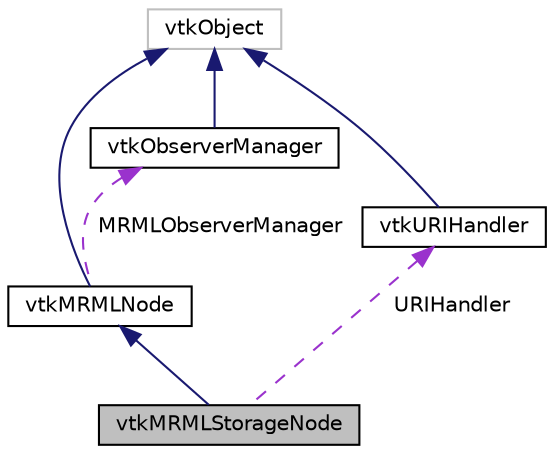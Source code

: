 digraph "vtkMRMLStorageNode"
{
  bgcolor="transparent";
  edge [fontname="Helvetica",fontsize="10",labelfontname="Helvetica",labelfontsize="10"];
  node [fontname="Helvetica",fontsize="10",shape=record];
  Node29 [label="vtkMRMLStorageNode",height=0.2,width=0.4,color="black", fillcolor="grey75", style="filled", fontcolor="black"];
  Node30 -> Node29 [dir="back",color="midnightblue",fontsize="10",style="solid",fontname="Helvetica"];
  Node30 [label="vtkMRMLNode",height=0.2,width=0.4,color="black",URL="$classvtkMRMLNode.html",tooltip="Abstract Superclass for all specific types of MRML nodes. "];
  Node31 -> Node30 [dir="back",color="midnightblue",fontsize="10",style="solid",fontname="Helvetica"];
  Node31 [label="vtkObject",height=0.2,width=0.4,color="grey75"];
  Node32 -> Node30 [dir="back",color="darkorchid3",fontsize="10",style="dashed",label=" MRMLObserverManager" ,fontname="Helvetica"];
  Node32 [label="vtkObserverManager",height=0.2,width=0.4,color="black",URL="$classvtkObserverManager.html",tooltip="Manages adding and deleting of obserevers with events. "];
  Node31 -> Node32 [dir="back",color="midnightblue",fontsize="10",style="solid",fontname="Helvetica"];
  Node33 -> Node29 [dir="back",color="darkorchid3",fontsize="10",style="dashed",label=" URIHandler" ,fontname="Helvetica"];
  Node33 [label="vtkURIHandler",height=0.2,width=0.4,color="black",URL="$classvtkURIHandler.html"];
  Node31 -> Node33 [dir="back",color="midnightblue",fontsize="10",style="solid",fontname="Helvetica"];
}
